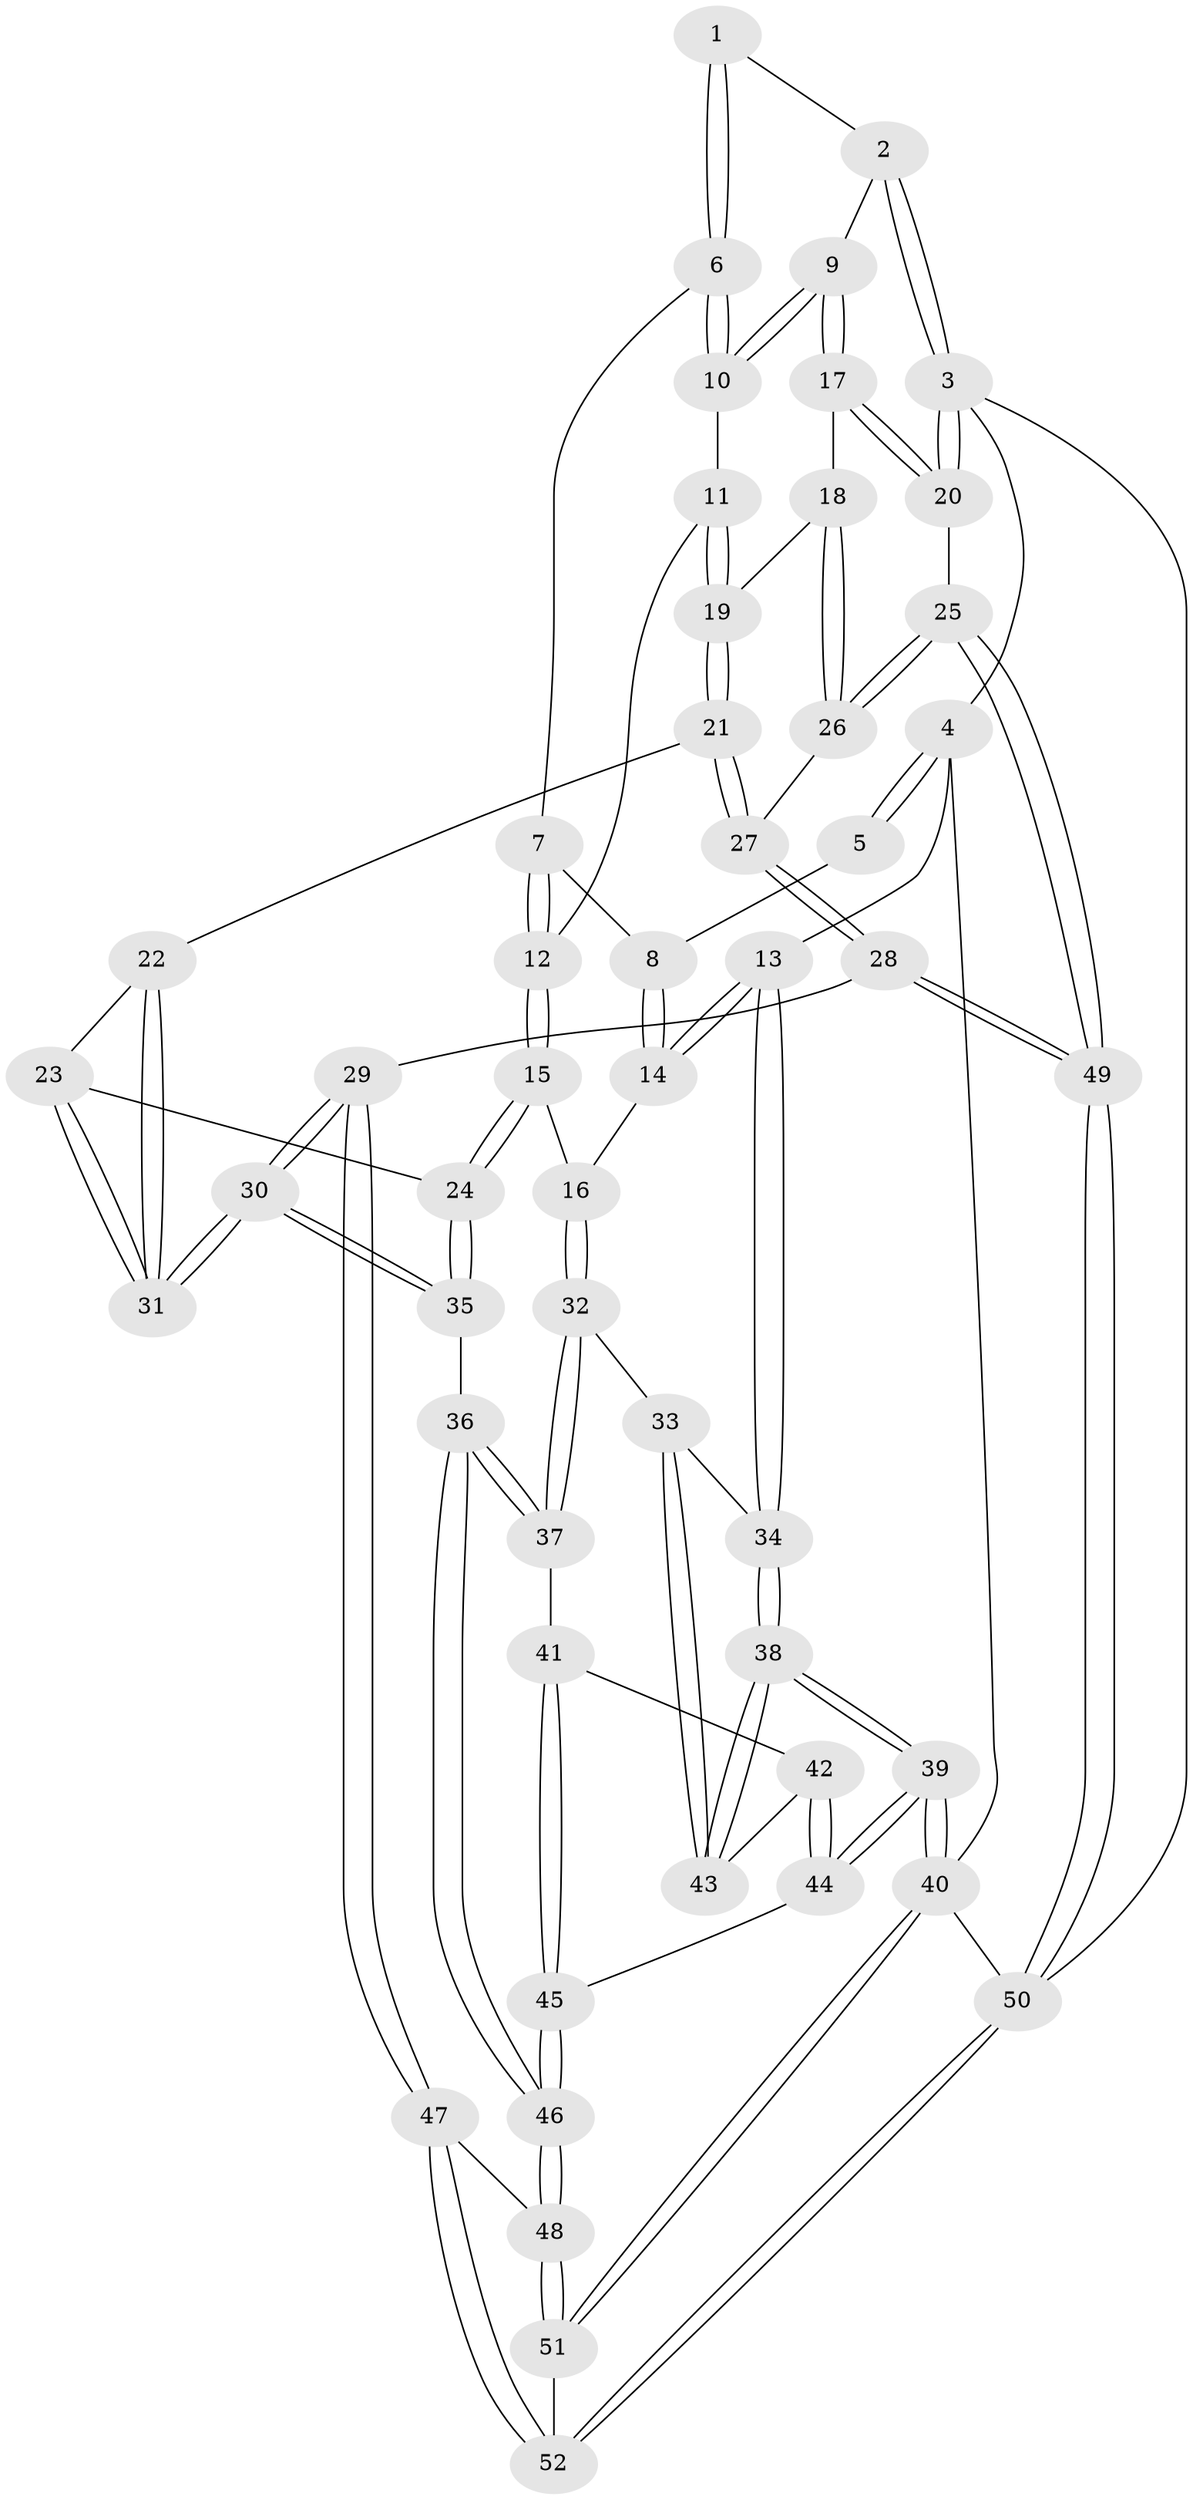 // Generated by graph-tools (version 1.1) at 2025/11/02/27/25 16:11:53]
// undirected, 52 vertices, 127 edges
graph export_dot {
graph [start="1"]
  node [color=gray90,style=filled];
  1 [pos="+0.6325717692264888+0"];
  2 [pos="+0.9441461398287481+0"];
  3 [pos="+1+0"];
  4 [pos="+0+0"];
  5 [pos="+0.3623593458068832+0"];
  6 [pos="+0.6390348330382225+0"];
  7 [pos="+0.4750275782642893+0.09918707848223418"];
  8 [pos="+0.30755814319004826+0.06797021805939359"];
  9 [pos="+0.9095943894908243+0.14443287703471006"];
  10 [pos="+0.6935072621964096+0.056932175104526875"];
  11 [pos="+0.6664659597736523+0.14100298775334374"];
  12 [pos="+0.4918195986827976+0.230688837386469"];
  13 [pos="+0+0.18269325697139382"];
  14 [pos="+0.22793538668182764+0.21751343383252658"];
  15 [pos="+0.4481610632454514+0.291533787165413"];
  16 [pos="+0.29255040382932473+0.27950951479036523"];
  17 [pos="+0.962345921363845+0.20018035637139403"];
  18 [pos="+0.9045454326116803+0.26406744226672363"];
  19 [pos="+0.7220984659541448+0.30231283042092805"];
  20 [pos="+1+0.19463705512274976"];
  21 [pos="+0.7076702477022165+0.33194278379774744"];
  22 [pos="+0.6482132901529172+0.35070435606734923"];
  23 [pos="+0.5313893027920426+0.351975481704317"];
  24 [pos="+0.48954892066896405+0.33853848618418514"];
  25 [pos="+1+0.5561927004578597"];
  26 [pos="+0.8969533235176349+0.5403429654545289"];
  27 [pos="+0.8229228816434839+0.5695149737995986"];
  28 [pos="+0.7280096078274036+0.6736879438051292"];
  29 [pos="+0.6807851611513815+0.6860308381857037"];
  30 [pos="+0.6374698257433226+0.6499233989943212"];
  31 [pos="+0.6218467490941054+0.562747322972601"];
  32 [pos="+0.271242545997181+0.46667220274368887"];
  33 [pos="+0.23898442118802699+0.469359806038654"];
  34 [pos="+0+0.33717025960100605"];
  35 [pos="+0.45161070610828946+0.5746373923689175"];
  36 [pos="+0.323829179993849+0.5946144562286113"];
  37 [pos="+0.3163697452546778+0.586698859061637"];
  38 [pos="+0+0.4625368637131064"];
  39 [pos="+0+1"];
  40 [pos="+0+1"];
  41 [pos="+0.12143488395849368+0.6021136309655684"];
  42 [pos="+0.10966114349087866+0.6005681013229879"];
  43 [pos="+0.026493735777571144+0.5300222014667346"];
  44 [pos="+0.08339735293878839+0.7527856402911198"];
  45 [pos="+0.1923210557014643+0.7387371256745675"];
  46 [pos="+0.2949554982895495+0.7463061706557521"];
  47 [pos="+0.6190521151590795+0.7973759568794144"];
  48 [pos="+0.3996943392000936+1"];
  49 [pos="+1+1"];
  50 [pos="+1+1"];
  51 [pos="+0.395247433853996+1"];
  52 [pos="+1+1"];
  1 -- 2;
  1 -- 6;
  1 -- 6;
  2 -- 3;
  2 -- 3;
  2 -- 9;
  3 -- 4;
  3 -- 20;
  3 -- 20;
  3 -- 50;
  4 -- 5;
  4 -- 5;
  4 -- 13;
  4 -- 40;
  5 -- 8;
  6 -- 7;
  6 -- 10;
  6 -- 10;
  7 -- 8;
  7 -- 12;
  7 -- 12;
  8 -- 14;
  8 -- 14;
  9 -- 10;
  9 -- 10;
  9 -- 17;
  9 -- 17;
  10 -- 11;
  11 -- 12;
  11 -- 19;
  11 -- 19;
  12 -- 15;
  12 -- 15;
  13 -- 14;
  13 -- 14;
  13 -- 34;
  13 -- 34;
  14 -- 16;
  15 -- 16;
  15 -- 24;
  15 -- 24;
  16 -- 32;
  16 -- 32;
  17 -- 18;
  17 -- 20;
  17 -- 20;
  18 -- 19;
  18 -- 26;
  18 -- 26;
  19 -- 21;
  19 -- 21;
  20 -- 25;
  21 -- 22;
  21 -- 27;
  21 -- 27;
  22 -- 23;
  22 -- 31;
  22 -- 31;
  23 -- 24;
  23 -- 31;
  23 -- 31;
  24 -- 35;
  24 -- 35;
  25 -- 26;
  25 -- 26;
  25 -- 49;
  25 -- 49;
  26 -- 27;
  27 -- 28;
  27 -- 28;
  28 -- 29;
  28 -- 49;
  28 -- 49;
  29 -- 30;
  29 -- 30;
  29 -- 47;
  29 -- 47;
  30 -- 31;
  30 -- 31;
  30 -- 35;
  30 -- 35;
  32 -- 33;
  32 -- 37;
  32 -- 37;
  33 -- 34;
  33 -- 43;
  33 -- 43;
  34 -- 38;
  34 -- 38;
  35 -- 36;
  36 -- 37;
  36 -- 37;
  36 -- 46;
  36 -- 46;
  37 -- 41;
  38 -- 39;
  38 -- 39;
  38 -- 43;
  38 -- 43;
  39 -- 40;
  39 -- 40;
  39 -- 44;
  39 -- 44;
  40 -- 51;
  40 -- 51;
  40 -- 50;
  41 -- 42;
  41 -- 45;
  41 -- 45;
  42 -- 43;
  42 -- 44;
  42 -- 44;
  44 -- 45;
  45 -- 46;
  45 -- 46;
  46 -- 48;
  46 -- 48;
  47 -- 48;
  47 -- 52;
  47 -- 52;
  48 -- 51;
  48 -- 51;
  49 -- 50;
  49 -- 50;
  50 -- 52;
  50 -- 52;
  51 -- 52;
}
